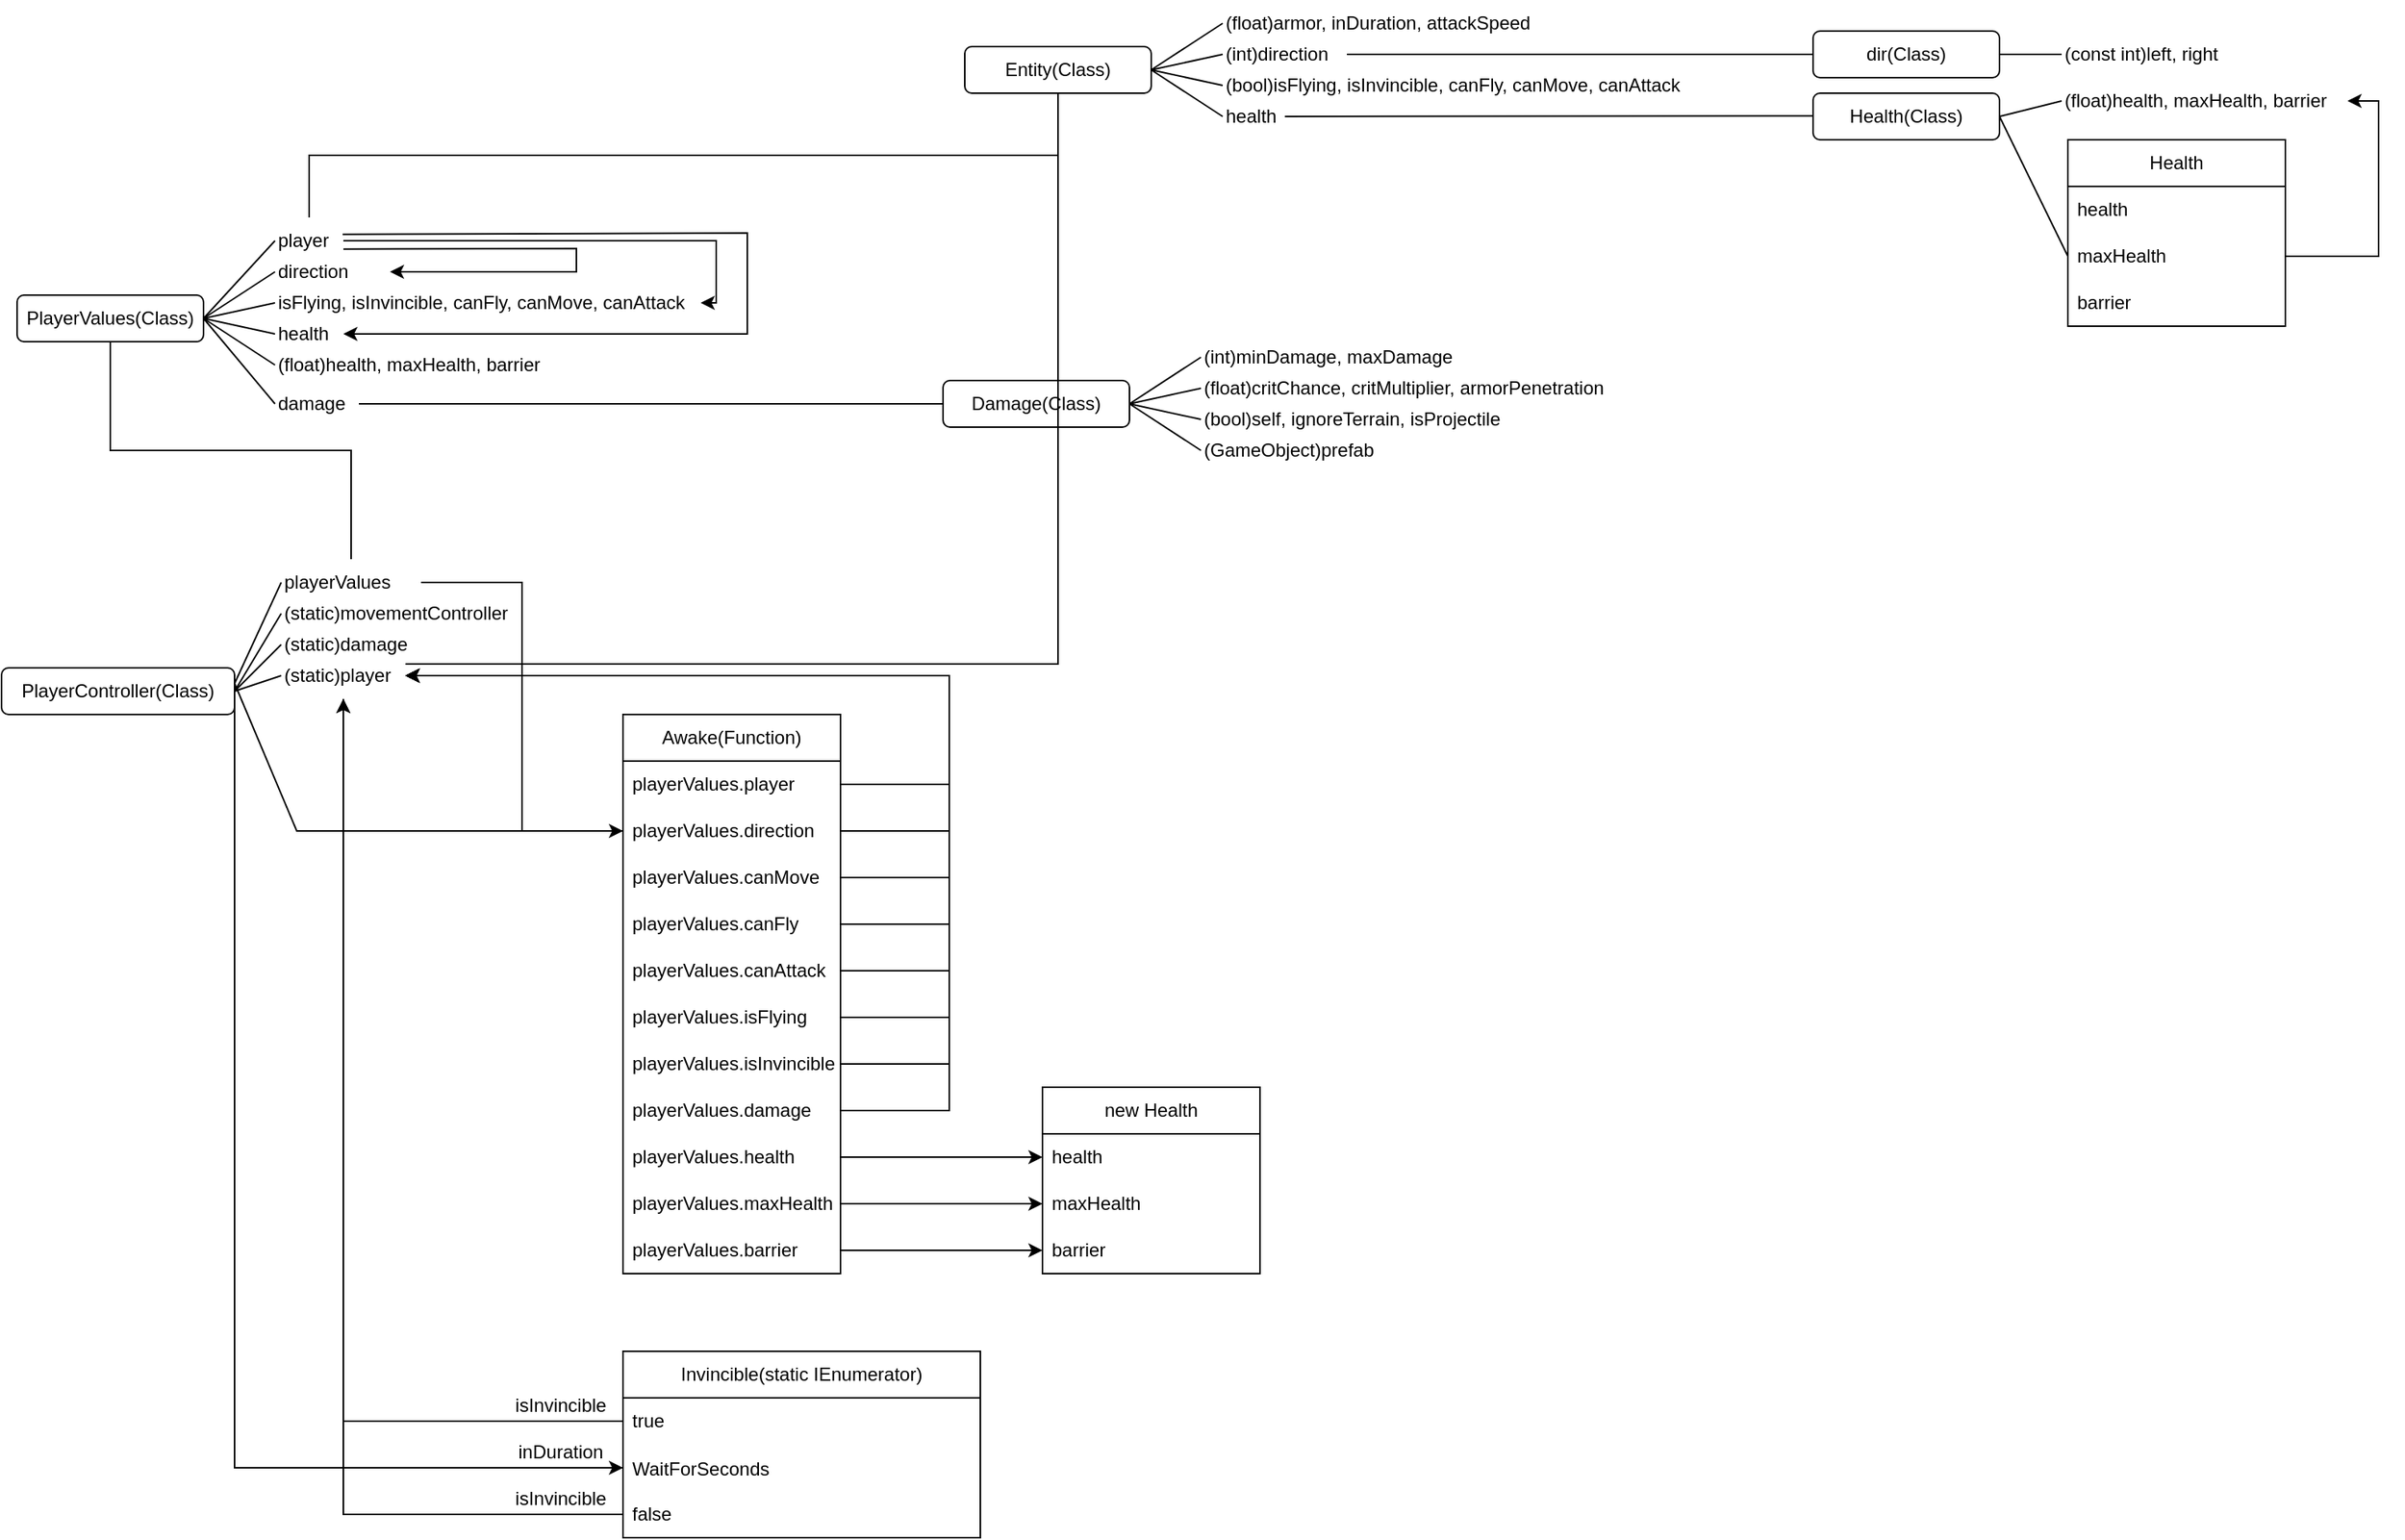 <mxfile version="24.7.5">
  <diagram name="페이지-1" id="Gi3Yo8XrRmWB8pIC-Bxq">
    <mxGraphModel dx="2390" dy="2376" grid="1" gridSize="10" guides="1" tooltips="1" connect="1" arrows="1" fold="1" page="1" pageScale="1" pageWidth="827" pageHeight="1169" math="0" shadow="0">
      <root>
        <mxCell id="0" />
        <mxCell id="1" parent="0" />
        <mxCell id="qINuYHvKmvZRoY0IgBBN-25" style="edgeStyle=orthogonalEdgeStyle;rounded=0;orthogonalLoop=1;jettySize=auto;html=1;exitX=0.5;exitY=1;exitDx=0;exitDy=0;endArrow=none;endFill=0;" edge="1" parent="1" source="qINuYHvKmvZRoY0IgBBN-1" target="qINuYHvKmvZRoY0IgBBN-24">
          <mxGeometry relative="1" as="geometry" />
        </mxCell>
        <mxCell id="qINuYHvKmvZRoY0IgBBN-1" value="Entity(Class)" style="rounded=1;whiteSpace=wrap;html=1;" vertex="1" parent="1">
          <mxGeometry x="690" width="120" height="30" as="geometry" />
        </mxCell>
        <mxCell id="qINuYHvKmvZRoY0IgBBN-3" value="" style="endArrow=none;html=1;rounded=0;exitX=1;exitY=0.5;exitDx=0;exitDy=0;entryX=0;entryY=0.5;entryDx=0;entryDy=0;" edge="1" parent="1" source="qINuYHvKmvZRoY0IgBBN-1" target="qINuYHvKmvZRoY0IgBBN-4">
          <mxGeometry width="50" height="50" relative="1" as="geometry">
            <mxPoint x="816" y="10" as="sourcePoint" />
            <mxPoint x="856" as="targetPoint" />
          </mxGeometry>
        </mxCell>
        <mxCell id="qINuYHvKmvZRoY0IgBBN-4" value="(float)armor, inDuration, attackSpeed" style="text;html=1;align=left;verticalAlign=middle;whiteSpace=wrap;rounded=0;" vertex="1" parent="1">
          <mxGeometry x="856" y="-30" width="220" height="30" as="geometry" />
        </mxCell>
        <mxCell id="qINuYHvKmvZRoY0IgBBN-5" value="" style="endArrow=none;html=1;rounded=0;exitX=1;exitY=0.5;exitDx=0;exitDy=0;entryX=0;entryY=0.5;entryDx=0;entryDy=0;" edge="1" parent="1" target="qINuYHvKmvZRoY0IgBBN-6">
          <mxGeometry width="50" height="50" relative="1" as="geometry">
            <mxPoint x="810" y="15" as="sourcePoint" />
            <mxPoint x="856" y="15" as="targetPoint" />
          </mxGeometry>
        </mxCell>
        <mxCell id="qINuYHvKmvZRoY0IgBBN-6" value="(int)direction" style="text;html=1;align=left;verticalAlign=middle;whiteSpace=wrap;rounded=0;" vertex="1" parent="1">
          <mxGeometry x="856" y="-10" width="80" height="30" as="geometry" />
        </mxCell>
        <mxCell id="qINuYHvKmvZRoY0IgBBN-7" value="(bool)isFlying, isInvincible, canFly, canMove, canAttack" style="text;html=1;align=left;verticalAlign=middle;whiteSpace=wrap;rounded=0;" vertex="1" parent="1">
          <mxGeometry x="856" y="10" width="300" height="30" as="geometry" />
        </mxCell>
        <mxCell id="qINuYHvKmvZRoY0IgBBN-8" value="health" style="text;html=1;align=left;verticalAlign=middle;whiteSpace=wrap;rounded=0;" vertex="1" parent="1">
          <mxGeometry x="856" y="30" width="40" height="30" as="geometry" />
        </mxCell>
        <mxCell id="qINuYHvKmvZRoY0IgBBN-9" value="" style="endArrow=none;html=1;rounded=0;exitX=1;exitY=0.5;exitDx=0;exitDy=0;entryX=0;entryY=0.5;entryDx=0;entryDy=0;" edge="1" parent="1" source="qINuYHvKmvZRoY0IgBBN-1" target="qINuYHvKmvZRoY0IgBBN-7">
          <mxGeometry width="50" height="50" relative="1" as="geometry">
            <mxPoint x="820" y="25" as="sourcePoint" />
            <mxPoint x="866" y="15" as="targetPoint" />
          </mxGeometry>
        </mxCell>
        <mxCell id="qINuYHvKmvZRoY0IgBBN-11" value="" style="endArrow=none;html=1;rounded=0;exitX=1;exitY=0.5;exitDx=0;exitDy=0;entryX=0;entryY=0.5;entryDx=0;entryDy=0;" edge="1" parent="1" source="qINuYHvKmvZRoY0IgBBN-1" target="qINuYHvKmvZRoY0IgBBN-8">
          <mxGeometry width="50" height="50" relative="1" as="geometry">
            <mxPoint x="820" y="25" as="sourcePoint" />
            <mxPoint x="866" y="35" as="targetPoint" />
          </mxGeometry>
        </mxCell>
        <mxCell id="qINuYHvKmvZRoY0IgBBN-12" value="dir(Class)" style="rounded=1;whiteSpace=wrap;html=1;" vertex="1" parent="1">
          <mxGeometry x="1236" y="-10" width="120" height="30" as="geometry" />
        </mxCell>
        <mxCell id="qINuYHvKmvZRoY0IgBBN-13" value="(const int)left, right" style="text;html=1;align=left;verticalAlign=middle;whiteSpace=wrap;rounded=0;" vertex="1" parent="1">
          <mxGeometry x="1396" y="-10" width="220" height="30" as="geometry" />
        </mxCell>
        <mxCell id="qINuYHvKmvZRoY0IgBBN-15" value="" style="endArrow=none;html=1;rounded=0;exitX=1;exitY=0.5;exitDx=0;exitDy=0;entryX=0;entryY=0.5;entryDx=0;entryDy=0;" edge="1" parent="1" source="qINuYHvKmvZRoY0IgBBN-12" target="qINuYHvKmvZRoY0IgBBN-13">
          <mxGeometry width="50" height="50" relative="1" as="geometry">
            <mxPoint x="820" y="25" as="sourcePoint" />
            <mxPoint x="866" y="-5" as="targetPoint" />
          </mxGeometry>
        </mxCell>
        <mxCell id="qINuYHvKmvZRoY0IgBBN-17" value="" style="endArrow=none;html=1;rounded=0;entryX=0;entryY=0.5;entryDx=0;entryDy=0;exitX=1;exitY=0.5;exitDx=0;exitDy=0;" edge="1" parent="1" source="qINuYHvKmvZRoY0IgBBN-6" target="qINuYHvKmvZRoY0IgBBN-12">
          <mxGeometry width="50" height="50" relative="1" as="geometry">
            <mxPoint x="1086" y="5" as="sourcePoint" />
            <mxPoint x="976" y="4.58" as="targetPoint" />
          </mxGeometry>
        </mxCell>
        <mxCell id="qINuYHvKmvZRoY0IgBBN-18" value="Health(Class)" style="rounded=1;whiteSpace=wrap;html=1;" vertex="1" parent="1">
          <mxGeometry x="1236" y="30" width="120" height="30" as="geometry" />
        </mxCell>
        <mxCell id="qINuYHvKmvZRoY0IgBBN-19" value="" style="endArrow=none;html=1;rounded=0;entryX=0;entryY=0.5;entryDx=0;entryDy=0;" edge="1" parent="1" source="qINuYHvKmvZRoY0IgBBN-8">
          <mxGeometry width="50" height="50" relative="1" as="geometry">
            <mxPoint x="936" y="44.58" as="sourcePoint" />
            <mxPoint x="1236" y="44.58" as="targetPoint" />
          </mxGeometry>
        </mxCell>
        <mxCell id="qINuYHvKmvZRoY0IgBBN-20" value="(float)health, maxHealth, barrier" style="text;html=1;align=left;verticalAlign=middle;whiteSpace=wrap;rounded=0;" vertex="1" parent="1">
          <mxGeometry x="1396" y="20" width="184" height="30" as="geometry" />
        </mxCell>
        <mxCell id="qINuYHvKmvZRoY0IgBBN-21" value="" style="endArrow=none;html=1;rounded=0;exitX=1;exitY=0.5;exitDx=0;exitDy=0;entryX=0;entryY=0.5;entryDx=0;entryDy=0;" edge="1" parent="1" target="qINuYHvKmvZRoY0IgBBN-20">
          <mxGeometry width="50" height="50" relative="1" as="geometry">
            <mxPoint x="1356" y="45" as="sourcePoint" />
            <mxPoint x="866" y="35" as="targetPoint" />
          </mxGeometry>
        </mxCell>
        <mxCell id="qINuYHvKmvZRoY0IgBBN-65" style="edgeStyle=orthogonalEdgeStyle;rounded=0;orthogonalLoop=1;jettySize=auto;html=1;exitX=0.5;exitY=1;exitDx=0;exitDy=0;entryX=0.5;entryY=0;entryDx=0;entryDy=0;endArrow=none;endFill=0;" edge="1" parent="1" source="qINuYHvKmvZRoY0IgBBN-22" target="qINuYHvKmvZRoY0IgBBN-63">
          <mxGeometry relative="1" as="geometry" />
        </mxCell>
        <mxCell id="qINuYHvKmvZRoY0IgBBN-22" value="PlayerValues(Class)" style="rounded=1;whiteSpace=wrap;html=1;" vertex="1" parent="1">
          <mxGeometry x="80" y="160" width="120" height="30" as="geometry" />
        </mxCell>
        <mxCell id="qINuYHvKmvZRoY0IgBBN-23" value="" style="endArrow=none;html=1;rounded=0;entryX=0;entryY=0.5;entryDx=0;entryDy=0;exitX=1;exitY=0.5;exitDx=0;exitDy=0;" edge="1" parent="1" target="qINuYHvKmvZRoY0IgBBN-24" source="qINuYHvKmvZRoY0IgBBN-22">
          <mxGeometry width="50" height="50" relative="1" as="geometry">
            <mxPoint x="200" y="160" as="sourcePoint" />
            <mxPoint x="246" y="140" as="targetPoint" />
          </mxGeometry>
        </mxCell>
        <mxCell id="qINuYHvKmvZRoY0IgBBN-24" value="player" style="text;html=1;align=left;verticalAlign=middle;whiteSpace=wrap;rounded=0;" vertex="1" parent="1">
          <mxGeometry x="246" y="110" width="44" height="30" as="geometry" />
        </mxCell>
        <mxCell id="qINuYHvKmvZRoY0IgBBN-35" value="" style="endArrow=none;html=1;rounded=0;exitX=1;exitY=0.5;exitDx=0;exitDy=0;entryX=0;entryY=0.5;entryDx=0;entryDy=0;" edge="1" parent="1" target="qINuYHvKmvZRoY0IgBBN-36" source="qINuYHvKmvZRoY0IgBBN-22">
          <mxGeometry width="50" height="50" relative="1" as="geometry">
            <mxPoint x="200" y="155" as="sourcePoint" />
            <mxPoint x="246" y="155" as="targetPoint" />
          </mxGeometry>
        </mxCell>
        <mxCell id="qINuYHvKmvZRoY0IgBBN-36" value="direction" style="text;html=1;align=left;verticalAlign=middle;whiteSpace=wrap;rounded=0;" vertex="1" parent="1">
          <mxGeometry x="246" y="130" width="74" height="30" as="geometry" />
        </mxCell>
        <mxCell id="qINuYHvKmvZRoY0IgBBN-37" value="isFlying, isInvincible, canFly, canMove, canAttack" style="text;html=1;align=left;verticalAlign=middle;whiteSpace=wrap;rounded=0;" vertex="1" parent="1">
          <mxGeometry x="246" y="150" width="274" height="30" as="geometry" />
        </mxCell>
        <mxCell id="qINuYHvKmvZRoY0IgBBN-38" value="health" style="text;html=1;align=left;verticalAlign=middle;whiteSpace=wrap;rounded=0;" vertex="1" parent="1">
          <mxGeometry x="246" y="170" width="44" height="30" as="geometry" />
        </mxCell>
        <mxCell id="qINuYHvKmvZRoY0IgBBN-39" value="" style="endArrow=none;html=1;rounded=0;exitX=1;exitY=0.5;exitDx=0;exitDy=0;entryX=0;entryY=0.5;entryDx=0;entryDy=0;" edge="1" parent="1" target="qINuYHvKmvZRoY0IgBBN-37" source="qINuYHvKmvZRoY0IgBBN-22">
          <mxGeometry width="50" height="50" relative="1" as="geometry">
            <mxPoint x="200" y="155" as="sourcePoint" />
            <mxPoint x="256" y="155" as="targetPoint" />
          </mxGeometry>
        </mxCell>
        <mxCell id="qINuYHvKmvZRoY0IgBBN-40" value="" style="endArrow=none;html=1;rounded=0;exitX=1;exitY=0.5;exitDx=0;exitDy=0;entryX=0;entryY=0.5;entryDx=0;entryDy=0;" edge="1" parent="1" target="qINuYHvKmvZRoY0IgBBN-38" source="qINuYHvKmvZRoY0IgBBN-22">
          <mxGeometry width="50" height="50" relative="1" as="geometry">
            <mxPoint x="200" y="155" as="sourcePoint" />
            <mxPoint x="256" y="175" as="targetPoint" />
          </mxGeometry>
        </mxCell>
        <mxCell id="qINuYHvKmvZRoY0IgBBN-41" value="" style="endArrow=none;startArrow=classic;html=1;rounded=0;exitX=1;exitY=0.5;exitDx=0;exitDy=0;endFill=0;entryX=1.001;entryY=0.679;entryDx=0;entryDy=0;entryPerimeter=0;" edge="1" parent="1" source="qINuYHvKmvZRoY0IgBBN-36" target="qINuYHvKmvZRoY0IgBBN-24">
          <mxGeometry width="50" height="50" relative="1" as="geometry">
            <mxPoint x="580" y="190" as="sourcePoint" />
            <mxPoint x="300" y="130" as="targetPoint" />
            <Array as="points">
              <mxPoint x="440" y="145" />
              <mxPoint x="440" y="130" />
            </Array>
          </mxGeometry>
        </mxCell>
        <mxCell id="qINuYHvKmvZRoY0IgBBN-44" value="" style="endArrow=none;startArrow=classic;html=1;rounded=0;exitX=1;exitY=0.5;exitDx=0;exitDy=0;entryX=1;entryY=0.5;entryDx=0;entryDy=0;endFill=0;" edge="1" parent="1" source="qINuYHvKmvZRoY0IgBBN-37" target="qINuYHvKmvZRoY0IgBBN-24">
          <mxGeometry width="50" height="50" relative="1" as="geometry">
            <mxPoint x="330" y="155" as="sourcePoint" />
            <mxPoint x="330" y="135" as="targetPoint" />
            <Array as="points">
              <mxPoint x="530" y="165" />
              <mxPoint x="530" y="125" />
            </Array>
          </mxGeometry>
        </mxCell>
        <mxCell id="qINuYHvKmvZRoY0IgBBN-46" value="" style="endArrow=none;startArrow=classic;html=1;rounded=0;exitX=1;exitY=0.5;exitDx=0;exitDy=0;entryX=0.99;entryY=0.362;entryDx=0;entryDy=0;entryPerimeter=0;endFill=0;" edge="1" parent="1" source="qINuYHvKmvZRoY0IgBBN-38" target="qINuYHvKmvZRoY0IgBBN-24">
          <mxGeometry width="50" height="50" relative="1" as="geometry">
            <mxPoint x="520" y="165" as="sourcePoint" />
            <mxPoint x="320" y="125" as="targetPoint" />
            <Array as="points">
              <mxPoint x="550" y="185" />
              <mxPoint x="550" y="120" />
            </Array>
          </mxGeometry>
        </mxCell>
        <mxCell id="qINuYHvKmvZRoY0IgBBN-47" value="(float)health, maxHealth, barrier" style="text;html=1;align=left;verticalAlign=middle;whiteSpace=wrap;rounded=0;" vertex="1" parent="1">
          <mxGeometry x="246" y="190" width="174" height="30" as="geometry" />
        </mxCell>
        <mxCell id="qINuYHvKmvZRoY0IgBBN-48" value="" style="endArrow=none;html=1;rounded=0;exitX=1;exitY=0.5;exitDx=0;exitDy=0;entryX=0;entryY=0.5;entryDx=0;entryDy=0;" edge="1" parent="1" target="qINuYHvKmvZRoY0IgBBN-47" source="qINuYHvKmvZRoY0IgBBN-22">
          <mxGeometry width="50" height="50" relative="1" as="geometry">
            <mxPoint x="200" y="180" as="sourcePoint" />
            <mxPoint x="256" y="190" as="targetPoint" />
          </mxGeometry>
        </mxCell>
        <mxCell id="qINuYHvKmvZRoY0IgBBN-49" value="damage" style="text;html=1;align=left;verticalAlign=middle;whiteSpace=wrap;rounded=0;" vertex="1" parent="1">
          <mxGeometry x="246" y="215" width="54" height="30" as="geometry" />
        </mxCell>
        <mxCell id="qINuYHvKmvZRoY0IgBBN-50" value="" style="endArrow=none;html=1;rounded=0;entryX=0;entryY=0.5;entryDx=0;entryDy=0;exitX=1;exitY=0.5;exitDx=0;exitDy=0;" edge="1" parent="1" target="qINuYHvKmvZRoY0IgBBN-49" source="qINuYHvKmvZRoY0IgBBN-22">
          <mxGeometry width="50" height="50" relative="1" as="geometry">
            <mxPoint x="200" y="170" as="sourcePoint" />
            <mxPoint x="256" y="215" as="targetPoint" />
          </mxGeometry>
        </mxCell>
        <mxCell id="qINuYHvKmvZRoY0IgBBN-51" value="Damage(Class)" style="rounded=1;whiteSpace=wrap;html=1;" vertex="1" parent="1">
          <mxGeometry x="676" y="215" width="120" height="30" as="geometry" />
        </mxCell>
        <mxCell id="qINuYHvKmvZRoY0IgBBN-53" value="" style="endArrow=none;html=1;rounded=0;exitX=1;exitY=0.5;exitDx=0;exitDy=0;entryX=0;entryY=0.5;entryDx=0;entryDy=0;" edge="1" parent="1" target="qINuYHvKmvZRoY0IgBBN-54">
          <mxGeometry width="50" height="50" relative="1" as="geometry">
            <mxPoint x="796" y="230" as="sourcePoint" />
            <mxPoint x="842" y="230" as="targetPoint" />
          </mxGeometry>
        </mxCell>
        <mxCell id="qINuYHvKmvZRoY0IgBBN-54" value="(int)minDamage, maxDamage" style="text;html=1;align=left;verticalAlign=middle;whiteSpace=wrap;rounded=0;" vertex="1" parent="1">
          <mxGeometry x="842" y="185" width="174" height="30" as="geometry" />
        </mxCell>
        <mxCell id="qINuYHvKmvZRoY0IgBBN-55" value="" style="endArrow=none;html=1;rounded=0;exitX=1;exitY=0.5;exitDx=0;exitDy=0;entryX=0;entryY=0.5;entryDx=0;entryDy=0;" edge="1" parent="1" target="qINuYHvKmvZRoY0IgBBN-56" source="qINuYHvKmvZRoY0IgBBN-51">
          <mxGeometry width="50" height="50" relative="1" as="geometry">
            <mxPoint x="796" y="265" as="sourcePoint" />
            <mxPoint x="842" y="250" as="targetPoint" />
          </mxGeometry>
        </mxCell>
        <mxCell id="qINuYHvKmvZRoY0IgBBN-56" value="(float)critChance, critMultiplier, armorPenetration" style="text;html=1;align=left;verticalAlign=middle;whiteSpace=wrap;rounded=0;" vertex="1" parent="1">
          <mxGeometry x="842" y="205" width="274" height="30" as="geometry" />
        </mxCell>
        <mxCell id="qINuYHvKmvZRoY0IgBBN-57" value="(bool)self, ignoreTerrain, isProjectile" style="text;html=1;align=left;verticalAlign=middle;whiteSpace=wrap;rounded=0;" vertex="1" parent="1">
          <mxGeometry x="842" y="225" width="194" height="30" as="geometry" />
        </mxCell>
        <mxCell id="qINuYHvKmvZRoY0IgBBN-58" value="" style="endArrow=none;html=1;rounded=0;exitX=1;exitY=0.5;exitDx=0;exitDy=0;entryX=0;entryY=0.5;entryDx=0;entryDy=0;" edge="1" parent="1" source="qINuYHvKmvZRoY0IgBBN-51" target="qINuYHvKmvZRoY0IgBBN-57">
          <mxGeometry width="50" height="50" relative="1" as="geometry">
            <mxPoint x="806" y="240" as="sourcePoint" />
            <mxPoint x="852" y="230" as="targetPoint" />
          </mxGeometry>
        </mxCell>
        <mxCell id="qINuYHvKmvZRoY0IgBBN-59" value="(GameObject)prefab" style="text;html=1;align=left;verticalAlign=middle;whiteSpace=wrap;rounded=0;" vertex="1" parent="1">
          <mxGeometry x="842" y="245" width="194" height="30" as="geometry" />
        </mxCell>
        <mxCell id="qINuYHvKmvZRoY0IgBBN-60" value="" style="endArrow=none;html=1;rounded=0;exitX=1;exitY=0.5;exitDx=0;exitDy=0;entryX=0;entryY=0.5;entryDx=0;entryDy=0;" edge="1" parent="1" target="qINuYHvKmvZRoY0IgBBN-59" source="qINuYHvKmvZRoY0IgBBN-51">
          <mxGeometry width="50" height="50" relative="1" as="geometry">
            <mxPoint x="796" y="250" as="sourcePoint" />
            <mxPoint x="852" y="250" as="targetPoint" />
          </mxGeometry>
        </mxCell>
        <mxCell id="qINuYHvKmvZRoY0IgBBN-61" value="" style="endArrow=none;html=1;rounded=0;exitX=0;exitY=0.5;exitDx=0;exitDy=0;entryX=1;entryY=0.5;entryDx=0;entryDy=0;" edge="1" parent="1" source="qINuYHvKmvZRoY0IgBBN-51" target="qINuYHvKmvZRoY0IgBBN-49">
          <mxGeometry width="50" height="50" relative="1" as="geometry">
            <mxPoint x="806" y="240" as="sourcePoint" />
            <mxPoint x="852" y="270" as="targetPoint" />
          </mxGeometry>
        </mxCell>
        <mxCell id="qINuYHvKmvZRoY0IgBBN-62" value="PlayerController(Class)" style="rounded=1;whiteSpace=wrap;html=1;" vertex="1" parent="1">
          <mxGeometry x="70" y="400" width="150" height="30" as="geometry" />
        </mxCell>
        <mxCell id="qINuYHvKmvZRoY0IgBBN-63" value="playerValues" style="text;html=1;align=left;verticalAlign=middle;whiteSpace=wrap;rounded=0;" vertex="1" parent="1">
          <mxGeometry x="250" y="330" width="90" height="30" as="geometry" />
        </mxCell>
        <mxCell id="qINuYHvKmvZRoY0IgBBN-64" value="" style="endArrow=none;html=1;rounded=0;entryX=0;entryY=0.5;entryDx=0;entryDy=0;" edge="1" parent="1" target="qINuYHvKmvZRoY0IgBBN-63">
          <mxGeometry width="50" height="50" relative="1" as="geometry">
            <mxPoint x="220" y="410" as="sourcePoint" />
            <mxPoint x="256" y="135" as="targetPoint" />
          </mxGeometry>
        </mxCell>
        <mxCell id="qINuYHvKmvZRoY0IgBBN-66" value="(static)movementController" style="text;html=1;align=left;verticalAlign=middle;whiteSpace=wrap;rounded=0;" vertex="1" parent="1">
          <mxGeometry x="250" y="350" width="150" height="30" as="geometry" />
        </mxCell>
        <mxCell id="qINuYHvKmvZRoY0IgBBN-67" value="" style="endArrow=none;html=1;rounded=0;entryX=0;entryY=0.5;entryDx=0;entryDy=0;exitX=1;exitY=0.5;exitDx=0;exitDy=0;" edge="1" parent="1" target="qINuYHvKmvZRoY0IgBBN-66" source="qINuYHvKmvZRoY0IgBBN-62">
          <mxGeometry width="50" height="50" relative="1" as="geometry">
            <mxPoint x="220" y="430" as="sourcePoint" />
            <mxPoint x="256" y="157" as="targetPoint" />
          </mxGeometry>
        </mxCell>
        <mxCell id="qINuYHvKmvZRoY0IgBBN-69" value="(static)damage" style="text;html=1;align=left;verticalAlign=middle;whiteSpace=wrap;rounded=0;" vertex="1" parent="1">
          <mxGeometry x="250" y="370" width="150" height="30" as="geometry" />
        </mxCell>
        <mxCell id="qINuYHvKmvZRoY0IgBBN-70" value="" style="endArrow=none;html=1;rounded=0;entryX=0;entryY=0.5;entryDx=0;entryDy=0;exitX=1;exitY=0.5;exitDx=0;exitDy=0;" edge="1" parent="1" target="qINuYHvKmvZRoY0IgBBN-69" source="qINuYHvKmvZRoY0IgBBN-62">
          <mxGeometry width="50" height="50" relative="1" as="geometry">
            <mxPoint x="220" y="435" as="sourcePoint" />
            <mxPoint x="256" y="177" as="targetPoint" />
          </mxGeometry>
        </mxCell>
        <mxCell id="qINuYHvKmvZRoY0IgBBN-72" value="Health" style="swimlane;fontStyle=0;childLayout=stackLayout;horizontal=1;startSize=30;horizontalStack=0;resizeParent=1;resizeParentMax=0;resizeLast=0;collapsible=1;marginBottom=0;whiteSpace=wrap;html=1;" vertex="1" parent="1">
          <mxGeometry x="1400" y="60" width="140" height="120" as="geometry" />
        </mxCell>
        <mxCell id="qINuYHvKmvZRoY0IgBBN-73" value="health" style="text;strokeColor=none;fillColor=none;align=left;verticalAlign=middle;spacingLeft=4;spacingRight=4;overflow=hidden;points=[[0,0.5],[1,0.5]];portConstraint=eastwest;rotatable=0;whiteSpace=wrap;html=1;" vertex="1" parent="qINuYHvKmvZRoY0IgBBN-72">
          <mxGeometry y="30" width="140" height="30" as="geometry" />
        </mxCell>
        <mxCell id="qINuYHvKmvZRoY0IgBBN-74" value="maxHealth" style="text;strokeColor=none;fillColor=none;align=left;verticalAlign=middle;spacingLeft=4;spacingRight=4;overflow=hidden;points=[[0,0.5],[1,0.5]];portConstraint=eastwest;rotatable=0;whiteSpace=wrap;html=1;" vertex="1" parent="qINuYHvKmvZRoY0IgBBN-72">
          <mxGeometry y="60" width="140" height="30" as="geometry" />
        </mxCell>
        <mxCell id="qINuYHvKmvZRoY0IgBBN-75" value="barrier" style="text;strokeColor=none;fillColor=none;align=left;verticalAlign=middle;spacingLeft=4;spacingRight=4;overflow=hidden;points=[[0,0.5],[1,0.5]];portConstraint=eastwest;rotatable=0;whiteSpace=wrap;html=1;" vertex="1" parent="qINuYHvKmvZRoY0IgBBN-72">
          <mxGeometry y="90" width="140" height="30" as="geometry" />
        </mxCell>
        <mxCell id="qINuYHvKmvZRoY0IgBBN-76" value="" style="endArrow=none;html=1;rounded=0;exitX=1;exitY=0.5;exitDx=0;exitDy=0;entryX=0;entryY=0.5;entryDx=0;entryDy=0;" edge="1" parent="1" source="qINuYHvKmvZRoY0IgBBN-18" target="qINuYHvKmvZRoY0IgBBN-74">
          <mxGeometry width="50" height="50" relative="1" as="geometry">
            <mxPoint x="1366" y="55" as="sourcePoint" />
            <mxPoint x="1406" y="45" as="targetPoint" />
          </mxGeometry>
        </mxCell>
        <mxCell id="qINuYHvKmvZRoY0IgBBN-77" style="edgeStyle=orthogonalEdgeStyle;rounded=0;orthogonalLoop=1;jettySize=auto;html=1;exitX=1;exitY=0.5;exitDx=0;exitDy=0;entryX=1;entryY=0.5;entryDx=0;entryDy=0;" edge="1" parent="1" source="qINuYHvKmvZRoY0IgBBN-74" target="qINuYHvKmvZRoY0IgBBN-20">
          <mxGeometry relative="1" as="geometry" />
        </mxCell>
        <mxCell id="qINuYHvKmvZRoY0IgBBN-81" value="Awake(Function)" style="swimlane;fontStyle=0;childLayout=stackLayout;horizontal=1;startSize=30;horizontalStack=0;resizeParent=1;resizeParentMax=0;resizeLast=0;collapsible=1;marginBottom=0;whiteSpace=wrap;html=1;" vertex="1" parent="1">
          <mxGeometry x="470" y="430" width="140" height="360" as="geometry">
            <mxRectangle x="470" y="430" width="130" height="30" as="alternateBounds" />
          </mxGeometry>
        </mxCell>
        <mxCell id="qINuYHvKmvZRoY0IgBBN-82" value="playerValues.player" style="text;strokeColor=none;fillColor=none;align=left;verticalAlign=middle;spacingLeft=4;spacingRight=4;overflow=hidden;points=[[0,0.5],[1,0.5]];portConstraint=eastwest;rotatable=0;whiteSpace=wrap;html=1;" vertex="1" parent="qINuYHvKmvZRoY0IgBBN-81">
          <mxGeometry y="30" width="140" height="30" as="geometry" />
        </mxCell>
        <mxCell id="qINuYHvKmvZRoY0IgBBN-83" value="playerValues.direction" style="text;strokeColor=none;fillColor=none;align=left;verticalAlign=middle;spacingLeft=4;spacingRight=4;overflow=hidden;points=[[0,0.5],[1,0.5]];portConstraint=eastwest;rotatable=0;whiteSpace=wrap;html=1;" vertex="1" parent="qINuYHvKmvZRoY0IgBBN-81">
          <mxGeometry y="60" width="140" height="30" as="geometry" />
        </mxCell>
        <mxCell id="qINuYHvKmvZRoY0IgBBN-84" value="playerValues.canMove" style="text;strokeColor=none;fillColor=none;align=left;verticalAlign=middle;spacingLeft=4;spacingRight=4;overflow=hidden;points=[[0,0.5],[1,0.5]];portConstraint=eastwest;rotatable=0;whiteSpace=wrap;html=1;" vertex="1" parent="qINuYHvKmvZRoY0IgBBN-81">
          <mxGeometry y="90" width="140" height="30" as="geometry" />
        </mxCell>
        <mxCell id="qINuYHvKmvZRoY0IgBBN-96" value="playerValues.canFly" style="text;strokeColor=none;fillColor=none;align=left;verticalAlign=middle;spacingLeft=4;spacingRight=4;overflow=hidden;points=[[0,0.5],[1,0.5]];portConstraint=eastwest;rotatable=0;whiteSpace=wrap;html=1;" vertex="1" parent="qINuYHvKmvZRoY0IgBBN-81">
          <mxGeometry y="120" width="140" height="30" as="geometry" />
        </mxCell>
        <mxCell id="qINuYHvKmvZRoY0IgBBN-95" value="playerValues.canAttack" style="text;strokeColor=none;fillColor=none;align=left;verticalAlign=middle;spacingLeft=4;spacingRight=4;overflow=hidden;points=[[0,0.5],[1,0.5]];portConstraint=eastwest;rotatable=0;whiteSpace=wrap;html=1;" vertex="1" parent="qINuYHvKmvZRoY0IgBBN-81">
          <mxGeometry y="150" width="140" height="30" as="geometry" />
        </mxCell>
        <mxCell id="qINuYHvKmvZRoY0IgBBN-94" value="playerValues.isFlying" style="text;strokeColor=none;fillColor=none;align=left;verticalAlign=middle;spacingLeft=4;spacingRight=4;overflow=hidden;points=[[0,0.5],[1,0.5]];portConstraint=eastwest;rotatable=0;whiteSpace=wrap;html=1;" vertex="1" parent="qINuYHvKmvZRoY0IgBBN-81">
          <mxGeometry y="180" width="140" height="30" as="geometry" />
        </mxCell>
        <mxCell id="qINuYHvKmvZRoY0IgBBN-93" value="playerValues.isInvincible" style="text;strokeColor=none;fillColor=none;align=left;verticalAlign=middle;spacingLeft=4;spacingRight=4;overflow=hidden;points=[[0,0.5],[1,0.5]];portConstraint=eastwest;rotatable=0;whiteSpace=wrap;html=1;" vertex="1" parent="qINuYHvKmvZRoY0IgBBN-81">
          <mxGeometry y="210" width="140" height="30" as="geometry" />
        </mxCell>
        <mxCell id="qINuYHvKmvZRoY0IgBBN-92" value="playerValues.damage" style="text;strokeColor=none;fillColor=none;align=left;verticalAlign=middle;spacingLeft=4;spacingRight=4;overflow=hidden;points=[[0,0.5],[1,0.5]];portConstraint=eastwest;rotatable=0;whiteSpace=wrap;html=1;" vertex="1" parent="qINuYHvKmvZRoY0IgBBN-81">
          <mxGeometry y="240" width="140" height="30" as="geometry" />
        </mxCell>
        <mxCell id="qINuYHvKmvZRoY0IgBBN-98" value="playerValues.health" style="text;strokeColor=none;fillColor=none;align=left;verticalAlign=middle;spacingLeft=4;spacingRight=4;overflow=hidden;points=[[0,0.5],[1,0.5]];portConstraint=eastwest;rotatable=0;whiteSpace=wrap;html=1;" vertex="1" parent="qINuYHvKmvZRoY0IgBBN-81">
          <mxGeometry y="270" width="140" height="30" as="geometry" />
        </mxCell>
        <mxCell id="qINuYHvKmvZRoY0IgBBN-97" value="playerValues.maxHealth" style="text;strokeColor=none;fillColor=none;align=left;verticalAlign=middle;spacingLeft=4;spacingRight=4;overflow=hidden;points=[[0,0.5],[1,0.5]];portConstraint=eastwest;rotatable=0;whiteSpace=wrap;html=1;" vertex="1" parent="qINuYHvKmvZRoY0IgBBN-81">
          <mxGeometry y="300" width="140" height="30" as="geometry" />
        </mxCell>
        <mxCell id="qINuYHvKmvZRoY0IgBBN-99" value="playerValues.barrier" style="text;strokeColor=none;fillColor=none;align=left;verticalAlign=middle;spacingLeft=4;spacingRight=4;overflow=hidden;points=[[0,0.5],[1,0.5]];portConstraint=eastwest;rotatable=0;whiteSpace=wrap;html=1;" vertex="1" parent="qINuYHvKmvZRoY0IgBBN-81">
          <mxGeometry y="330" width="140" height="30" as="geometry" />
        </mxCell>
        <mxCell id="qINuYHvKmvZRoY0IgBBN-85" value="" style="endArrow=none;html=1;rounded=0;exitX=1;exitY=0.5;exitDx=0;exitDy=0;entryX=0;entryY=0.5;entryDx=0;entryDy=0;" edge="1" parent="1" target="qINuYHvKmvZRoY0IgBBN-83">
          <mxGeometry width="50" height="50" relative="1" as="geometry">
            <mxPoint x="220" y="410" as="sourcePoint" />
            <mxPoint x="270" y="410" as="targetPoint" />
            <Array as="points">
              <mxPoint x="260" y="505" />
            </Array>
          </mxGeometry>
        </mxCell>
        <mxCell id="qINuYHvKmvZRoY0IgBBN-133" style="edgeStyle=orthogonalEdgeStyle;rounded=0;orthogonalLoop=1;jettySize=auto;html=1;entryX=0;entryY=0.5;entryDx=0;entryDy=0;startArrow=classic;startFill=1;endArrow=none;endFill=0;" edge="1" parent="1" source="qINuYHvKmvZRoY0IgBBN-86" target="qINuYHvKmvZRoY0IgBBN-122">
          <mxGeometry relative="1" as="geometry" />
        </mxCell>
        <mxCell id="qINuYHvKmvZRoY0IgBBN-86" value="(static)player" style="text;html=1;align=left;verticalAlign=middle;whiteSpace=wrap;rounded=0;" vertex="1" parent="1">
          <mxGeometry x="250" y="390" width="80" height="30" as="geometry" />
        </mxCell>
        <mxCell id="qINuYHvKmvZRoY0IgBBN-87" value="" style="endArrow=none;html=1;rounded=0;entryX=0;entryY=0.5;entryDx=0;entryDy=0;exitX=1;exitY=0.5;exitDx=0;exitDy=0;" edge="1" parent="1" source="qINuYHvKmvZRoY0IgBBN-62" target="qINuYHvKmvZRoY0IgBBN-86">
          <mxGeometry width="50" height="50" relative="1" as="geometry">
            <mxPoint x="230" y="425" as="sourcePoint" />
            <mxPoint x="260" y="395" as="targetPoint" />
          </mxGeometry>
        </mxCell>
        <mxCell id="qINuYHvKmvZRoY0IgBBN-88" style="edgeStyle=orthogonalEdgeStyle;rounded=0;orthogonalLoop=1;jettySize=auto;html=1;entryX=0;entryY=0.5;entryDx=0;entryDy=0;exitX=1;exitY=0.5;exitDx=0;exitDy=0;" edge="1" parent="1" source="qINuYHvKmvZRoY0IgBBN-63" target="qINuYHvKmvZRoY0IgBBN-83">
          <mxGeometry relative="1" as="geometry" />
        </mxCell>
        <mxCell id="qINuYHvKmvZRoY0IgBBN-89" style="edgeStyle=orthogonalEdgeStyle;rounded=0;orthogonalLoop=1;jettySize=auto;html=1;exitX=0.5;exitY=1;exitDx=0;exitDy=0;endArrow=none;endFill=0;entryX=1;entryY=0.25;entryDx=0;entryDy=0;" edge="1" parent="1" source="qINuYHvKmvZRoY0IgBBN-1" target="qINuYHvKmvZRoY0IgBBN-86">
          <mxGeometry relative="1" as="geometry">
            <mxPoint x="760" y="40" as="sourcePoint" />
            <mxPoint x="278" y="120" as="targetPoint" />
          </mxGeometry>
        </mxCell>
        <mxCell id="qINuYHvKmvZRoY0IgBBN-100" style="edgeStyle=orthogonalEdgeStyle;rounded=0;orthogonalLoop=1;jettySize=auto;html=1;entryX=1;entryY=0.5;entryDx=0;entryDy=0;" edge="1" parent="1" source="qINuYHvKmvZRoY0IgBBN-82" target="qINuYHvKmvZRoY0IgBBN-86">
          <mxGeometry relative="1" as="geometry">
            <Array as="points">
              <mxPoint x="680" y="475" />
              <mxPoint x="680" y="405" />
            </Array>
          </mxGeometry>
        </mxCell>
        <mxCell id="qINuYHvKmvZRoY0IgBBN-101" style="edgeStyle=orthogonalEdgeStyle;rounded=0;orthogonalLoop=1;jettySize=auto;html=1;entryX=1;entryY=0.5;entryDx=0;entryDy=0;" edge="1" parent="1" source="qINuYHvKmvZRoY0IgBBN-83" target="qINuYHvKmvZRoY0IgBBN-86">
          <mxGeometry relative="1" as="geometry">
            <Array as="points">
              <mxPoint x="680" y="505" />
              <mxPoint x="680" y="405" />
            </Array>
          </mxGeometry>
        </mxCell>
        <mxCell id="qINuYHvKmvZRoY0IgBBN-103" style="edgeStyle=orthogonalEdgeStyle;rounded=0;orthogonalLoop=1;jettySize=auto;html=1;entryX=1;entryY=0.5;entryDx=0;entryDy=0;" edge="1" parent="1" source="qINuYHvKmvZRoY0IgBBN-84" target="qINuYHvKmvZRoY0IgBBN-86">
          <mxGeometry relative="1" as="geometry">
            <Array as="points">
              <mxPoint x="680" y="535" />
              <mxPoint x="680" y="405" />
            </Array>
          </mxGeometry>
        </mxCell>
        <mxCell id="qINuYHvKmvZRoY0IgBBN-104" style="edgeStyle=orthogonalEdgeStyle;rounded=0;orthogonalLoop=1;jettySize=auto;html=1;exitX=1;exitY=0.5;exitDx=0;exitDy=0;entryX=1;entryY=0.5;entryDx=0;entryDy=0;" edge="1" parent="1" source="qINuYHvKmvZRoY0IgBBN-96" target="qINuYHvKmvZRoY0IgBBN-86">
          <mxGeometry relative="1" as="geometry">
            <Array as="points">
              <mxPoint x="680" y="565" />
              <mxPoint x="680" y="405" />
            </Array>
          </mxGeometry>
        </mxCell>
        <mxCell id="qINuYHvKmvZRoY0IgBBN-105" style="edgeStyle=orthogonalEdgeStyle;rounded=0;orthogonalLoop=1;jettySize=auto;html=1;entryX=1;entryY=0.5;entryDx=0;entryDy=0;" edge="1" parent="1" source="qINuYHvKmvZRoY0IgBBN-95" target="qINuYHvKmvZRoY0IgBBN-86">
          <mxGeometry relative="1" as="geometry">
            <Array as="points">
              <mxPoint x="680" y="595" />
              <mxPoint x="680" y="405" />
            </Array>
          </mxGeometry>
        </mxCell>
        <mxCell id="qINuYHvKmvZRoY0IgBBN-106" style="edgeStyle=orthogonalEdgeStyle;rounded=0;orthogonalLoop=1;jettySize=auto;html=1;entryX=1;entryY=0.5;entryDx=0;entryDy=0;" edge="1" parent="1" source="qINuYHvKmvZRoY0IgBBN-94" target="qINuYHvKmvZRoY0IgBBN-86">
          <mxGeometry relative="1" as="geometry">
            <mxPoint x="330" y="410" as="targetPoint" />
            <Array as="points">
              <mxPoint x="680" y="625" />
              <mxPoint x="680" y="405" />
            </Array>
          </mxGeometry>
        </mxCell>
        <mxCell id="qINuYHvKmvZRoY0IgBBN-107" style="edgeStyle=orthogonalEdgeStyle;rounded=0;orthogonalLoop=1;jettySize=auto;html=1;entryX=1;entryY=0.5;entryDx=0;entryDy=0;" edge="1" parent="1" source="qINuYHvKmvZRoY0IgBBN-93" target="qINuYHvKmvZRoY0IgBBN-86">
          <mxGeometry relative="1" as="geometry">
            <Array as="points">
              <mxPoint x="680" y="655" />
              <mxPoint x="680" y="405" />
            </Array>
          </mxGeometry>
        </mxCell>
        <mxCell id="qINuYHvKmvZRoY0IgBBN-108" style="edgeStyle=orthogonalEdgeStyle;rounded=0;orthogonalLoop=1;jettySize=auto;html=1;entryX=1;entryY=0.5;entryDx=0;entryDy=0;" edge="1" parent="1" source="qINuYHvKmvZRoY0IgBBN-92" target="qINuYHvKmvZRoY0IgBBN-86">
          <mxGeometry relative="1" as="geometry">
            <Array as="points">
              <mxPoint x="680" y="685" />
              <mxPoint x="680" y="405" />
            </Array>
          </mxGeometry>
        </mxCell>
        <mxCell id="qINuYHvKmvZRoY0IgBBN-113" value="new Health" style="swimlane;fontStyle=0;childLayout=stackLayout;horizontal=1;startSize=30;horizontalStack=0;resizeParent=1;resizeParentMax=0;resizeLast=0;collapsible=1;marginBottom=0;whiteSpace=wrap;html=1;" vertex="1" parent="1">
          <mxGeometry x="740" y="670" width="140" height="120" as="geometry" />
        </mxCell>
        <mxCell id="qINuYHvKmvZRoY0IgBBN-114" value="health" style="text;strokeColor=none;fillColor=none;align=left;verticalAlign=middle;spacingLeft=4;spacingRight=4;overflow=hidden;points=[[0,0.5],[1,0.5]];portConstraint=eastwest;rotatable=0;whiteSpace=wrap;html=1;" vertex="1" parent="qINuYHvKmvZRoY0IgBBN-113">
          <mxGeometry y="30" width="140" height="30" as="geometry" />
        </mxCell>
        <mxCell id="qINuYHvKmvZRoY0IgBBN-115" value="maxHealth" style="text;strokeColor=none;fillColor=none;align=left;verticalAlign=middle;spacingLeft=4;spacingRight=4;overflow=hidden;points=[[0,0.5],[1,0.5]];portConstraint=eastwest;rotatable=0;whiteSpace=wrap;html=1;" vertex="1" parent="qINuYHvKmvZRoY0IgBBN-113">
          <mxGeometry y="60" width="140" height="30" as="geometry" />
        </mxCell>
        <mxCell id="qINuYHvKmvZRoY0IgBBN-116" value="barrier" style="text;strokeColor=none;fillColor=none;align=left;verticalAlign=middle;spacingLeft=4;spacingRight=4;overflow=hidden;points=[[0,0.5],[1,0.5]];portConstraint=eastwest;rotatable=0;whiteSpace=wrap;html=1;" vertex="1" parent="qINuYHvKmvZRoY0IgBBN-113">
          <mxGeometry y="90" width="140" height="30" as="geometry" />
        </mxCell>
        <mxCell id="qINuYHvKmvZRoY0IgBBN-117" style="edgeStyle=orthogonalEdgeStyle;rounded=0;orthogonalLoop=1;jettySize=auto;html=1;" edge="1" parent="1" source="qINuYHvKmvZRoY0IgBBN-98" target="qINuYHvKmvZRoY0IgBBN-114">
          <mxGeometry relative="1" as="geometry" />
        </mxCell>
        <mxCell id="qINuYHvKmvZRoY0IgBBN-118" style="edgeStyle=orthogonalEdgeStyle;rounded=0;orthogonalLoop=1;jettySize=auto;html=1;" edge="1" parent="1" source="qINuYHvKmvZRoY0IgBBN-97" target="qINuYHvKmvZRoY0IgBBN-115">
          <mxGeometry relative="1" as="geometry" />
        </mxCell>
        <mxCell id="qINuYHvKmvZRoY0IgBBN-119" style="edgeStyle=orthogonalEdgeStyle;rounded=0;orthogonalLoop=1;jettySize=auto;html=1;" edge="1" parent="1" source="qINuYHvKmvZRoY0IgBBN-99" target="qINuYHvKmvZRoY0IgBBN-116">
          <mxGeometry relative="1" as="geometry" />
        </mxCell>
        <mxCell id="qINuYHvKmvZRoY0IgBBN-120" value="Invincible(static IEnumerator)" style="swimlane;fontStyle=0;childLayout=stackLayout;horizontal=1;startSize=30;horizontalStack=0;resizeParent=1;resizeParentMax=0;resizeLast=0;collapsible=1;marginBottom=0;whiteSpace=wrap;html=1;" vertex="1" parent="1">
          <mxGeometry x="470" y="840" width="230" height="120" as="geometry">
            <mxRectangle x="470" y="430" width="130" height="30" as="alternateBounds" />
          </mxGeometry>
        </mxCell>
        <mxCell id="qINuYHvKmvZRoY0IgBBN-122" value="true" style="text;strokeColor=none;fillColor=none;align=left;verticalAlign=middle;spacingLeft=4;spacingRight=4;overflow=hidden;points=[[0,0.5],[1,0.5]];portConstraint=eastwest;rotatable=0;whiteSpace=wrap;html=1;" vertex="1" parent="qINuYHvKmvZRoY0IgBBN-120">
          <mxGeometry y="30" width="230" height="30" as="geometry" />
        </mxCell>
        <mxCell id="qINuYHvKmvZRoY0IgBBN-125" value="&lt;div style=&quot;line-height: 18px;&quot;&gt;WaitForSeconds&lt;/div&gt;" style="text;strokeColor=none;fillColor=none;align=left;verticalAlign=middle;spacingLeft=4;spacingRight=4;overflow=hidden;points=[[0,0.5],[1,0.5]];portConstraint=eastwest;rotatable=0;whiteSpace=wrap;html=1;" vertex="1" parent="qINuYHvKmvZRoY0IgBBN-120">
          <mxGeometry y="60" width="230" height="30" as="geometry" />
        </mxCell>
        <mxCell id="qINuYHvKmvZRoY0IgBBN-127" value="false" style="text;strokeColor=none;fillColor=none;align=left;verticalAlign=middle;spacingLeft=4;spacingRight=4;overflow=hidden;points=[[0,0.5],[1,0.5]];portConstraint=eastwest;rotatable=0;whiteSpace=wrap;html=1;" vertex="1" parent="qINuYHvKmvZRoY0IgBBN-120">
          <mxGeometry y="90" width="230" height="30" as="geometry" />
        </mxCell>
        <mxCell id="qINuYHvKmvZRoY0IgBBN-132" value="" style="endArrow=none;html=1;rounded=0;exitX=1;exitY=0.5;exitDx=0;exitDy=0;entryX=0;entryY=0.5;entryDx=0;entryDy=0;" edge="1" parent="1" source="qINuYHvKmvZRoY0IgBBN-62" target="qINuYHvKmvZRoY0IgBBN-125">
          <mxGeometry width="50" height="50" relative="1" as="geometry">
            <mxPoint x="230" y="420" as="sourcePoint" />
            <mxPoint x="480" y="515" as="targetPoint" />
            <Array as="points">
              <mxPoint x="220" y="915" />
            </Array>
          </mxGeometry>
        </mxCell>
        <mxCell id="qINuYHvKmvZRoY0IgBBN-134" style="edgeStyle=orthogonalEdgeStyle;rounded=0;orthogonalLoop=1;jettySize=auto;html=1;entryX=0;entryY=0.5;entryDx=0;entryDy=0;startArrow=classic;startFill=1;endArrow=none;endFill=0;exitX=0.5;exitY=1;exitDx=0;exitDy=0;" edge="1" parent="1" source="qINuYHvKmvZRoY0IgBBN-86" target="qINuYHvKmvZRoY0IgBBN-127">
          <mxGeometry relative="1" as="geometry">
            <mxPoint x="300" y="430" as="sourcePoint" />
            <mxPoint x="480" y="895" as="targetPoint" />
          </mxGeometry>
        </mxCell>
        <mxCell id="qINuYHvKmvZRoY0IgBBN-135" style="edgeStyle=orthogonalEdgeStyle;rounded=0;orthogonalLoop=1;jettySize=auto;html=1;entryX=0;entryY=0.5;entryDx=0;entryDy=0;startArrow=none;startFill=0;endArrow=classic;endFill=1;exitX=0.5;exitY=1;exitDx=0;exitDy=0;" edge="1" parent="1" source="qINuYHvKmvZRoY0IgBBN-86" target="qINuYHvKmvZRoY0IgBBN-125">
          <mxGeometry relative="1" as="geometry">
            <mxPoint x="300" y="430" as="sourcePoint" />
            <mxPoint x="480" y="955" as="targetPoint" />
          </mxGeometry>
        </mxCell>
        <mxCell id="qINuYHvKmvZRoY0IgBBN-136" value="isInvincible" style="text;html=1;align=center;verticalAlign=middle;whiteSpace=wrap;rounded=0;" vertex="1" parent="1">
          <mxGeometry x="400" y="860" width="60" height="30" as="geometry" />
        </mxCell>
        <mxCell id="qINuYHvKmvZRoY0IgBBN-137" value="isInvincible" style="text;html=1;align=center;verticalAlign=middle;whiteSpace=wrap;rounded=0;" vertex="1" parent="1">
          <mxGeometry x="400" y="920" width="60" height="30" as="geometry" />
        </mxCell>
        <mxCell id="qINuYHvKmvZRoY0IgBBN-138" value="inDuration" style="text;html=1;align=center;verticalAlign=middle;whiteSpace=wrap;rounded=0;" vertex="1" parent="1">
          <mxGeometry x="400" y="890" width="60" height="30" as="geometry" />
        </mxCell>
      </root>
    </mxGraphModel>
  </diagram>
</mxfile>
